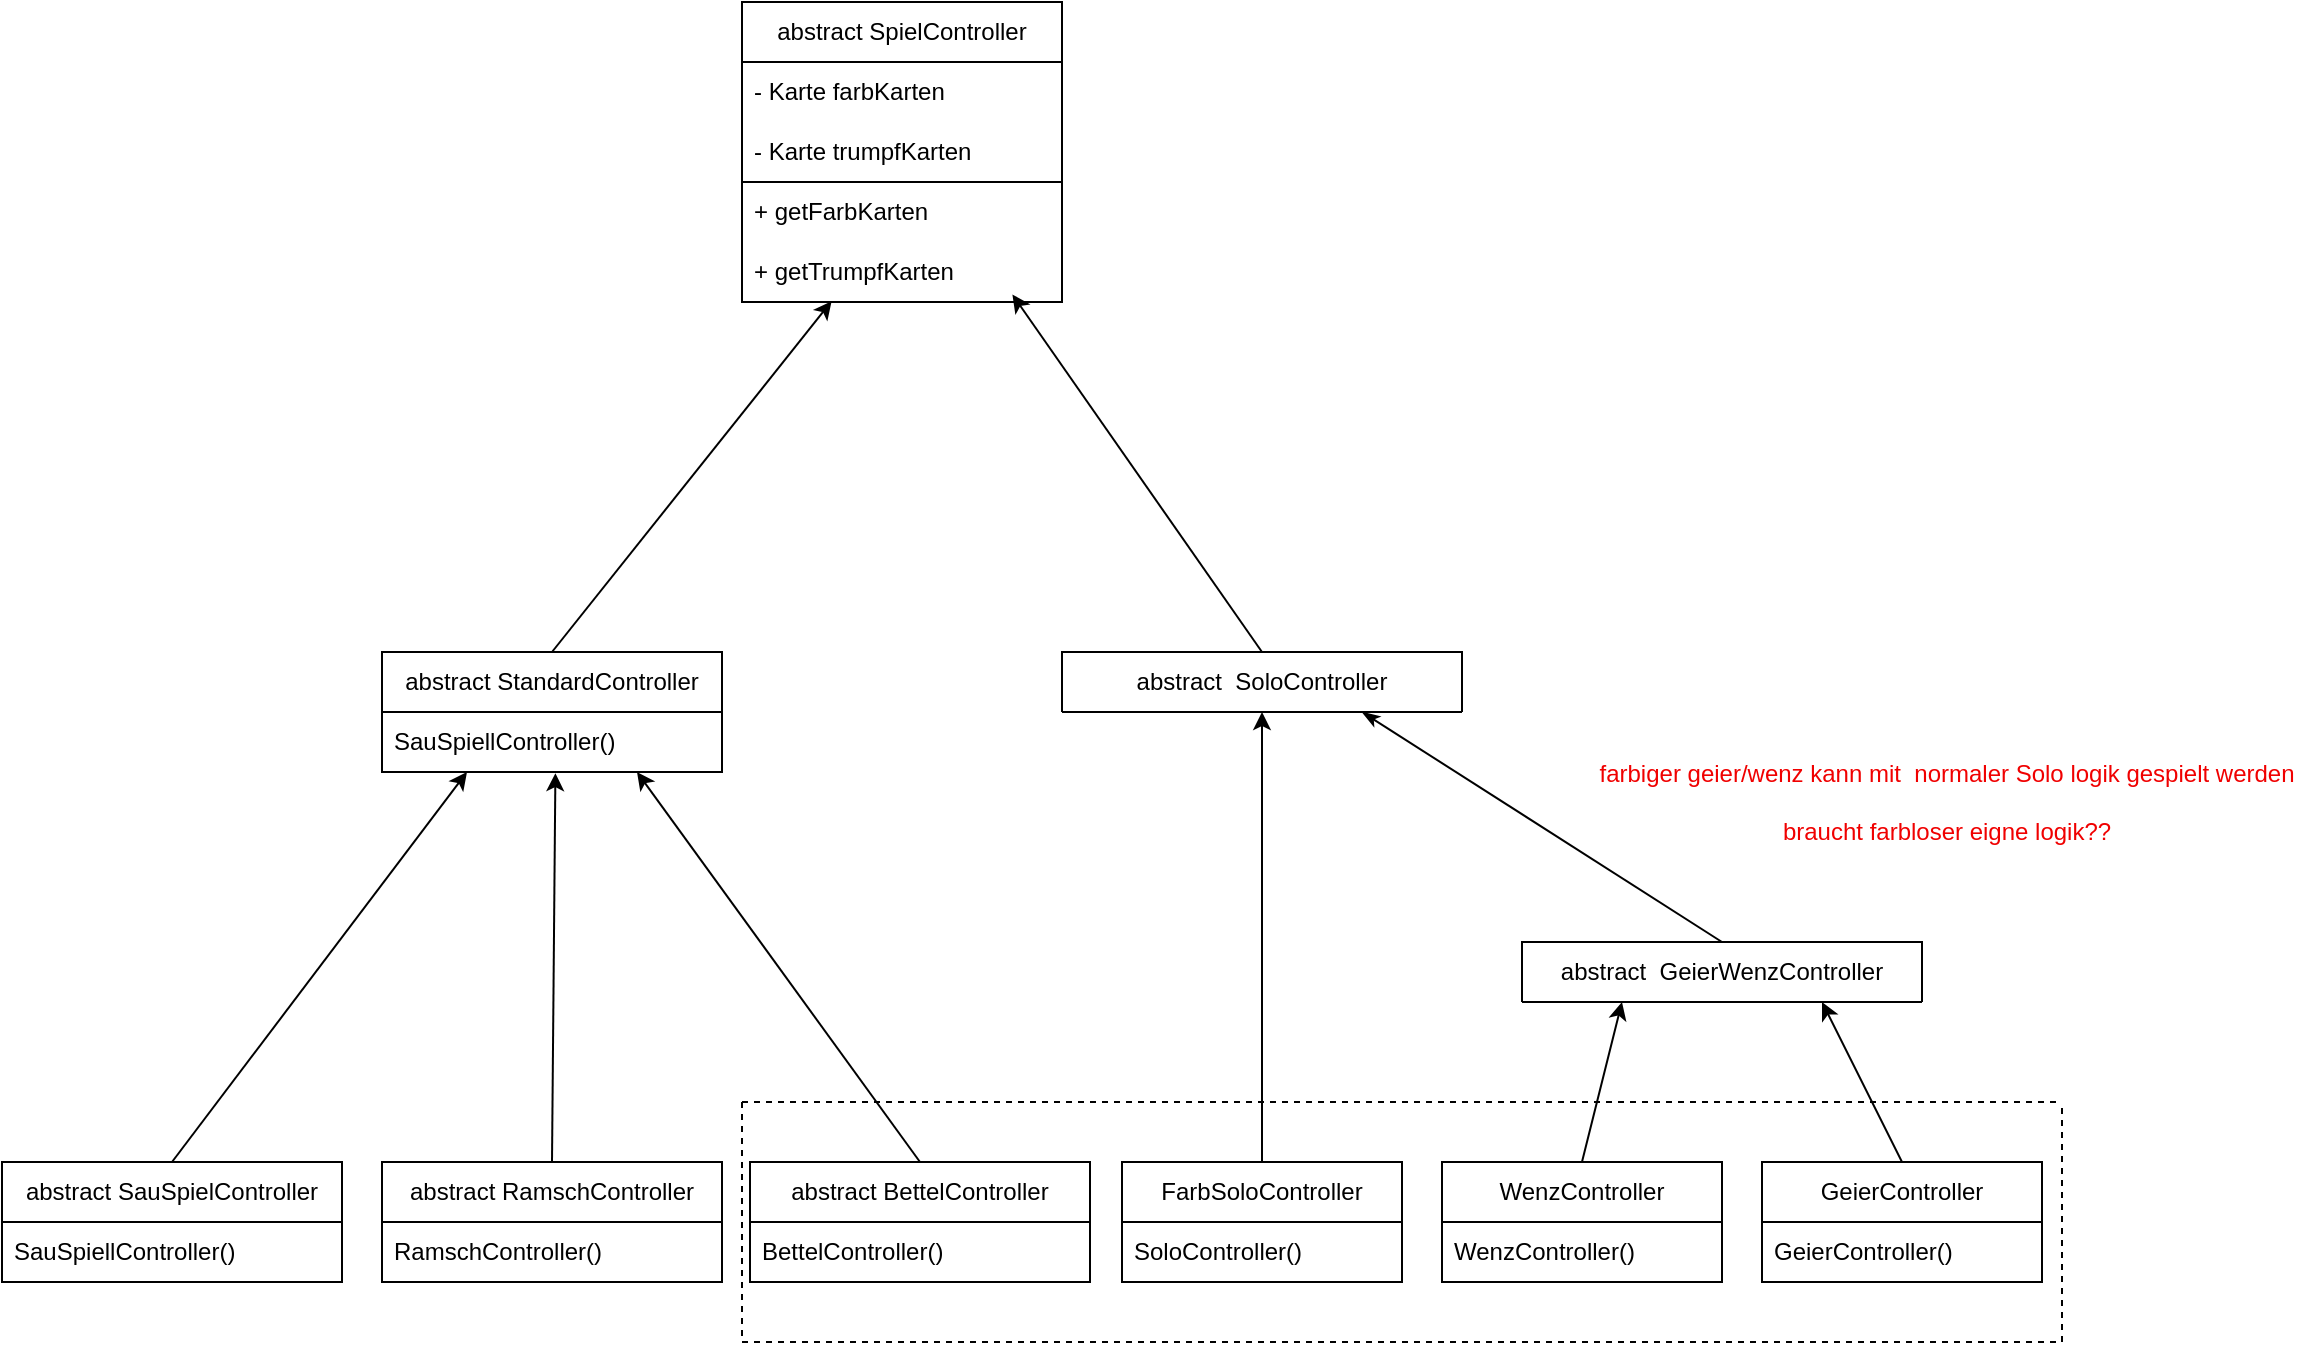 <mxfile version="20.5.3" type="embed"><diagram name="Seite-1" id="N-wpoMVqaxemK1_fbJU3"><mxGraphModel dx="1218" dy="653" grid="1" gridSize="10" guides="1" tooltips="1" connect="1" arrows="1" fold="1" page="1" pageScale="1" pageWidth="827" pageHeight="1169" math="0" shadow="0"><root><mxCell id="0"/><mxCell id="1" parent="0"/><mxCell id="zuZhhUDICmTr5Qu2Rz0L-1" value="abstract SpielController" style="swimlane;fontStyle=0;childLayout=stackLayout;horizontal=1;startSize=30;horizontalStack=0;resizeParent=1;resizeParentMax=0;resizeLast=0;collapsible=1;marginBottom=0;whiteSpace=wrap;html=1;fillColor=default;" parent="1" vertex="1"><mxGeometry x="410" y="260" width="160" height="150" as="geometry"><mxRectangle x="230" y="260" width="120" height="30" as="alternateBounds"/></mxGeometry></mxCell><mxCell id="11" value="" style="swimlane;fontStyle=0;childLayout=stackLayout;horizontal=1;startSize=0;horizontalStack=0;resizeParent=1;resizeParentMax=0;resizeLast=0;collapsible=1;marginBottom=0;whiteSpace=wrap;html=1;swimlaneLine=0;fillColor=none;" parent="zuZhhUDICmTr5Qu2Rz0L-1" vertex="1"><mxGeometry y="30" width="160" height="60" as="geometry"><mxRectangle y="30" width="160" height="40" as="alternateBounds"/></mxGeometry></mxCell><mxCell id="zuZhhUDICmTr5Qu2Rz0L-3" value="- Karte farbKarten" style="text;strokeColor=none;fillColor=none;align=left;verticalAlign=middle;spacingLeft=4;spacingRight=4;overflow=hidden;points=[[0,0.5],[1,0.5]];portConstraint=eastwest;rotatable=0;whiteSpace=wrap;html=1;" parent="11" vertex="1"><mxGeometry width="160" height="30" as="geometry"/></mxCell><mxCell id="zuZhhUDICmTr5Qu2Rz0L-2" value="- Karte trumpfKarten" style="text;strokeColor=none;fillColor=none;align=left;verticalAlign=middle;spacingLeft=4;spacingRight=4;overflow=hidden;points=[[0,0.5],[1,0.5]];portConstraint=eastwest;rotatable=0;whiteSpace=wrap;html=1;" parent="11" vertex="1"><mxGeometry y="30" width="160" height="30" as="geometry"/></mxCell><mxCell id="zuZhhUDICmTr5Qu2Rz0L-5" value="+ getFarbKarten" style="text;strokeColor=none;fillColor=none;align=left;verticalAlign=middle;spacingLeft=4;spacingRight=4;overflow=hidden;points=[[0,0.5],[1,0.5]];portConstraint=eastwest;rotatable=0;whiteSpace=wrap;html=1;" parent="zuZhhUDICmTr5Qu2Rz0L-1" vertex="1"><mxGeometry y="90" width="160" height="30" as="geometry"/></mxCell><mxCell id="zuZhhUDICmTr5Qu2Rz0L-9" value="+ getTrumpfKarten" style="text;strokeColor=none;fillColor=none;align=left;verticalAlign=middle;spacingLeft=4;spacingRight=4;overflow=hidden;points=[[0,0.5],[1,0.5]];portConstraint=eastwest;rotatable=0;whiteSpace=wrap;html=1;" parent="zuZhhUDICmTr5Qu2Rz0L-1" vertex="1"><mxGeometry y="120" width="160" height="30" as="geometry"/></mxCell><mxCell id="zuZhhUDICmTr5Qu2Rz0L-15" value="" style="endArrow=classic;html=1;rounded=0;exitX=0.5;exitY=0;exitDx=0;exitDy=0;entryX=0.28;entryY=0.987;entryDx=0;entryDy=0;entryPerimeter=0;" parent="1" source="zuZhhUDICmTr5Qu2Rz0L-16" target="zuZhhUDICmTr5Qu2Rz0L-9" edge="1"><mxGeometry width="50" height="50" relative="1" as="geometry"><mxPoint x="290" y="520" as="sourcePoint"/><mxPoint x="340" y="470" as="targetPoint"/></mxGeometry></mxCell><mxCell id="zuZhhUDICmTr5Qu2Rz0L-16" value="abstract StandardController" style="swimlane;fontStyle=0;childLayout=stackLayout;horizontal=1;startSize=30;horizontalStack=0;resizeParent=1;resizeParentMax=0;resizeLast=0;collapsible=1;marginBottom=0;whiteSpace=wrap;html=1;" parent="1" vertex="1"><mxGeometry x="230" y="585" width="170" height="60" as="geometry"/></mxCell><mxCell id="zuZhhUDICmTr5Qu2Rz0L-20" value="&lt;span style=&quot;text-align: center;&quot;&gt;SauSpiellController()&lt;/span&gt;" style="text;strokeColor=none;fillColor=none;align=left;verticalAlign=middle;spacingLeft=4;spacingRight=4;overflow=hidden;points=[[0,0.5],[1,0.5]];portConstraint=eastwest;rotatable=0;whiteSpace=wrap;html=1;" parent="zuZhhUDICmTr5Qu2Rz0L-16" vertex="1"><mxGeometry y="30" width="170" height="30" as="geometry"/></mxCell><mxCell id="2" value="abstract&amp;nbsp; GeierWenzController" style="swimlane;fontStyle=0;childLayout=stackLayout;horizontal=1;startSize=30;horizontalStack=0;resizeParent=1;resizeParentMax=0;resizeLast=0;collapsible=1;marginBottom=0;whiteSpace=wrap;html=1;" parent="1" vertex="1"><mxGeometry x="800" y="730" width="200" height="30" as="geometry"/></mxCell><mxCell id="4" value="" style="endArrow=classic;html=1;rounded=0;entryX=0.845;entryY=0.876;entryDx=0;entryDy=0;entryPerimeter=0;exitX=0.5;exitY=0;exitDx=0;exitDy=0;startArrow=none;" parent="1" source="32" target="zuZhhUDICmTr5Qu2Rz0L-9" edge="1"><mxGeometry width="50" height="50" relative="1" as="geometry"><mxPoint x="360" y="400" as="sourcePoint"/><mxPoint x="410" y="350" as="targetPoint"/></mxGeometry></mxCell><mxCell id="15" value="WenzController" style="swimlane;fontStyle=0;childLayout=stackLayout;horizontal=1;startSize=30;horizontalStack=0;resizeParent=1;resizeParentMax=0;resizeLast=0;collapsible=1;marginBottom=0;whiteSpace=wrap;html=1;" parent="1" vertex="1"><mxGeometry x="760" y="840" width="140" height="60" as="geometry"/></mxCell><mxCell id="16" value="&lt;span style=&quot;text-align: center;&quot;&gt;WenzController()&lt;/span&gt;" style="text;strokeColor=none;fillColor=none;align=left;verticalAlign=middle;spacingLeft=4;spacingRight=4;overflow=hidden;points=[[0,0.5],[1,0.5]];portConstraint=eastwest;rotatable=0;whiteSpace=wrap;html=1;" parent="15" vertex="1"><mxGeometry y="30" width="140" height="30" as="geometry"/></mxCell><mxCell id="17" value="GeierController" style="swimlane;fontStyle=0;childLayout=stackLayout;horizontal=1;startSize=30;horizontalStack=0;resizeParent=1;resizeParentMax=0;resizeLast=0;collapsible=1;marginBottom=0;whiteSpace=wrap;html=1;" parent="1" vertex="1"><mxGeometry x="920" y="840" width="140" height="60" as="geometry"/></mxCell><mxCell id="18" value="&lt;span style=&quot;text-align: center;&quot;&gt;GeierController()&lt;/span&gt;" style="text;strokeColor=none;fillColor=none;align=left;verticalAlign=middle;spacingLeft=4;spacingRight=4;overflow=hidden;points=[[0,0.5],[1,0.5]];portConstraint=eastwest;rotatable=0;whiteSpace=wrap;html=1;" parent="17" vertex="1"><mxGeometry y="30" width="140" height="30" as="geometry"/></mxCell><mxCell id="24" value="" style="endArrow=classic;html=1;rounded=0;entryX=0.25;entryY=1;entryDx=0;entryDy=0;exitX=0.5;exitY=0;exitDx=0;exitDy=0;" parent="1" source="15" target="2" edge="1"><mxGeometry width="50" height="50" relative="1" as="geometry"><mxPoint x="723.5" y="710" as="sourcePoint"/><mxPoint x="773.5" y="660" as="targetPoint"/></mxGeometry></mxCell><mxCell id="25" value="" style="endArrow=classic;html=1;rounded=0;entryX=0.75;entryY=1;entryDx=0;entryDy=0;exitX=0.5;exitY=0;exitDx=0;exitDy=0;" parent="1" source="17" target="2" edge="1"><mxGeometry width="50" height="50" relative="1" as="geometry"><mxPoint x="723.5" y="710" as="sourcePoint"/><mxPoint x="773.5" y="660" as="targetPoint"/></mxGeometry></mxCell><mxCell id="26" value="abstract SauSpielController" style="swimlane;fontStyle=0;childLayout=stackLayout;horizontal=1;startSize=30;horizontalStack=0;resizeParent=1;resizeParentMax=0;resizeLast=0;collapsible=1;marginBottom=0;whiteSpace=wrap;html=1;" parent="1" vertex="1"><mxGeometry x="40" y="840" width="170" height="60" as="geometry"/></mxCell><mxCell id="27" value="&lt;span style=&quot;text-align: center;&quot;&gt;SauSpiellController()&lt;/span&gt;" style="text;strokeColor=none;fillColor=none;align=left;verticalAlign=middle;spacingLeft=4;spacingRight=4;overflow=hidden;points=[[0,0.5],[1,0.5]];portConstraint=eastwest;rotatable=0;whiteSpace=wrap;html=1;" parent="26" vertex="1"><mxGeometry y="30" width="170" height="30" as="geometry"/></mxCell><mxCell id="28" value="" style="endArrow=classic;html=1;rounded=0;exitX=0.5;exitY=0;exitDx=0;exitDy=0;entryX=0.25;entryY=1;entryDx=0;entryDy=0;" parent="1" source="26" target="zuZhhUDICmTr5Qu2Rz0L-16" edge="1"><mxGeometry width="50" height="50" relative="1" as="geometry"><mxPoint x="210" y="740" as="sourcePoint"/><mxPoint x="260" y="690" as="targetPoint"/></mxGeometry></mxCell><mxCell id="29" value="FarbSoloController" style="swimlane;fontStyle=0;childLayout=stackLayout;horizontal=1;startSize=30;horizontalStack=0;resizeParent=1;resizeParentMax=0;resizeLast=0;collapsible=1;marginBottom=0;whiteSpace=wrap;html=1;" parent="1" vertex="1"><mxGeometry x="600" y="840" width="140" height="60" as="geometry"/></mxCell><mxCell id="30" value="&lt;span style=&quot;text-align: center;&quot;&gt;SoloController()&lt;/span&gt;" style="text;strokeColor=none;fillColor=none;align=left;verticalAlign=middle;spacingLeft=4;spacingRight=4;overflow=hidden;points=[[0,0.5],[1,0.5]];portConstraint=eastwest;rotatable=0;whiteSpace=wrap;html=1;" parent="29" vertex="1"><mxGeometry y="30" width="140" height="30" as="geometry"/></mxCell><mxCell id="31" value="" style="endArrow=classic;html=1;rounded=0;exitX=0.5;exitY=0;exitDx=0;exitDy=0;entryX=0.5;entryY=1;entryDx=0;entryDy=0;" parent="1" source="29" target="32" edge="1"><mxGeometry width="50" height="50" relative="1" as="geometry"><mxPoint x="680" y="700" as="sourcePoint"/><mxPoint x="730" y="650" as="targetPoint"/></mxGeometry></mxCell><mxCell id="32" value="abstract&amp;nbsp; SoloController" style="swimlane;fontStyle=0;childLayout=stackLayout;horizontal=1;startSize=30;horizontalStack=0;resizeParent=1;resizeParentMax=0;resizeLast=0;collapsible=1;marginBottom=0;whiteSpace=wrap;html=1;" parent="1" vertex="1"><mxGeometry x="570" y="585" width="200" height="30" as="geometry"/></mxCell><mxCell id="33" value="" style="endArrow=classicThin;html=1;rounded=0;exitX=0.5;exitY=0;exitDx=0;exitDy=0;entryX=0.75;entryY=1;entryDx=0;entryDy=0;startArrow=none;startFill=0;endFill=1;" parent="1" source="2" target="32" edge="1"><mxGeometry width="50" height="50" relative="1" as="geometry"><mxPoint x="883.5" y="700" as="sourcePoint"/><mxPoint x="720" y="620" as="targetPoint"/></mxGeometry></mxCell><mxCell id="34" value="abstract BettelController" style="swimlane;fontStyle=0;childLayout=stackLayout;horizontal=1;startSize=30;horizontalStack=0;resizeParent=1;resizeParentMax=0;resizeLast=0;collapsible=1;marginBottom=0;whiteSpace=wrap;html=1;" parent="1" vertex="1"><mxGeometry x="414" y="840" width="170" height="60" as="geometry"/></mxCell><mxCell id="35" value="&lt;span style=&quot;text-align: center;&quot;&gt;BettelController()&lt;/span&gt;" style="text;strokeColor=none;fillColor=none;align=left;verticalAlign=middle;spacingLeft=4;spacingRight=4;overflow=hidden;points=[[0,0.5],[1,0.5]];portConstraint=eastwest;rotatable=0;whiteSpace=wrap;html=1;" parent="34" vertex="1"><mxGeometry y="30" width="170" height="30" as="geometry"/></mxCell><mxCell id="36" value="" style="endArrow=classic;html=1;rounded=0;exitX=0.5;exitY=0;exitDx=0;exitDy=0;entryX=0.75;entryY=1;entryDx=0;entryDy=0;" parent="1" source="34" target="zuZhhUDICmTr5Qu2Rz0L-16" edge="1"><mxGeometry width="50" height="50" relative="1" as="geometry"><mxPoint x="460" y="690" as="sourcePoint"/><mxPoint x="510" y="640" as="targetPoint"/></mxGeometry></mxCell><mxCell id="37" value="abstract RamschController" style="swimlane;fontStyle=0;childLayout=stackLayout;horizontal=1;startSize=30;horizontalStack=0;resizeParent=1;resizeParentMax=0;resizeLast=0;collapsible=1;marginBottom=0;whiteSpace=wrap;html=1;" parent="1" vertex="1"><mxGeometry x="230" y="840" width="170" height="60" as="geometry"/></mxCell><mxCell id="38" value="&lt;span style=&quot;text-align: center;&quot;&gt;RamschController()&lt;/span&gt;" style="text;strokeColor=none;fillColor=none;align=left;verticalAlign=middle;spacingLeft=4;spacingRight=4;overflow=hidden;points=[[0,0.5],[1,0.5]];portConstraint=eastwest;rotatable=0;whiteSpace=wrap;html=1;" parent="37" vertex="1"><mxGeometry y="30" width="170" height="30" as="geometry"/></mxCell><mxCell id="39" value="" style="endArrow=classic;html=1;rounded=0;exitX=0.5;exitY=0;exitDx=0;exitDy=0;entryX=0.51;entryY=1.02;entryDx=0;entryDy=0;entryPerimeter=0;" parent="1" source="37" target="zuZhhUDICmTr5Qu2Rz0L-20" edge="1"><mxGeometry width="50" height="50" relative="1" as="geometry"><mxPoint x="410" y="700" as="sourcePoint"/><mxPoint x="460" y="650" as="targetPoint"/></mxGeometry></mxCell><mxCell id="41" value="" style="swimlane;startSize=0;fillColor=none;dashed=1;" parent="1" vertex="1"><mxGeometry x="410" y="810" width="660" height="120" as="geometry"/></mxCell><mxCell id="42" value="&lt;font color=&quot;#f00000&quot;&gt;farbiger geier/wenz kann mit&amp;nbsp; normaler Solo logik gespielt werden&lt;br&gt;&lt;br&gt;braucht farbloser eigne logik??&lt;/font&gt;" style="text;html=1;align=center;verticalAlign=middle;resizable=0;points=[];autosize=1;strokeColor=none;fillColor=none;" vertex="1" parent="1"><mxGeometry x="827" y="630" width="370" height="60" as="geometry"/></mxCell></root></mxGraphModel></diagram></mxfile>